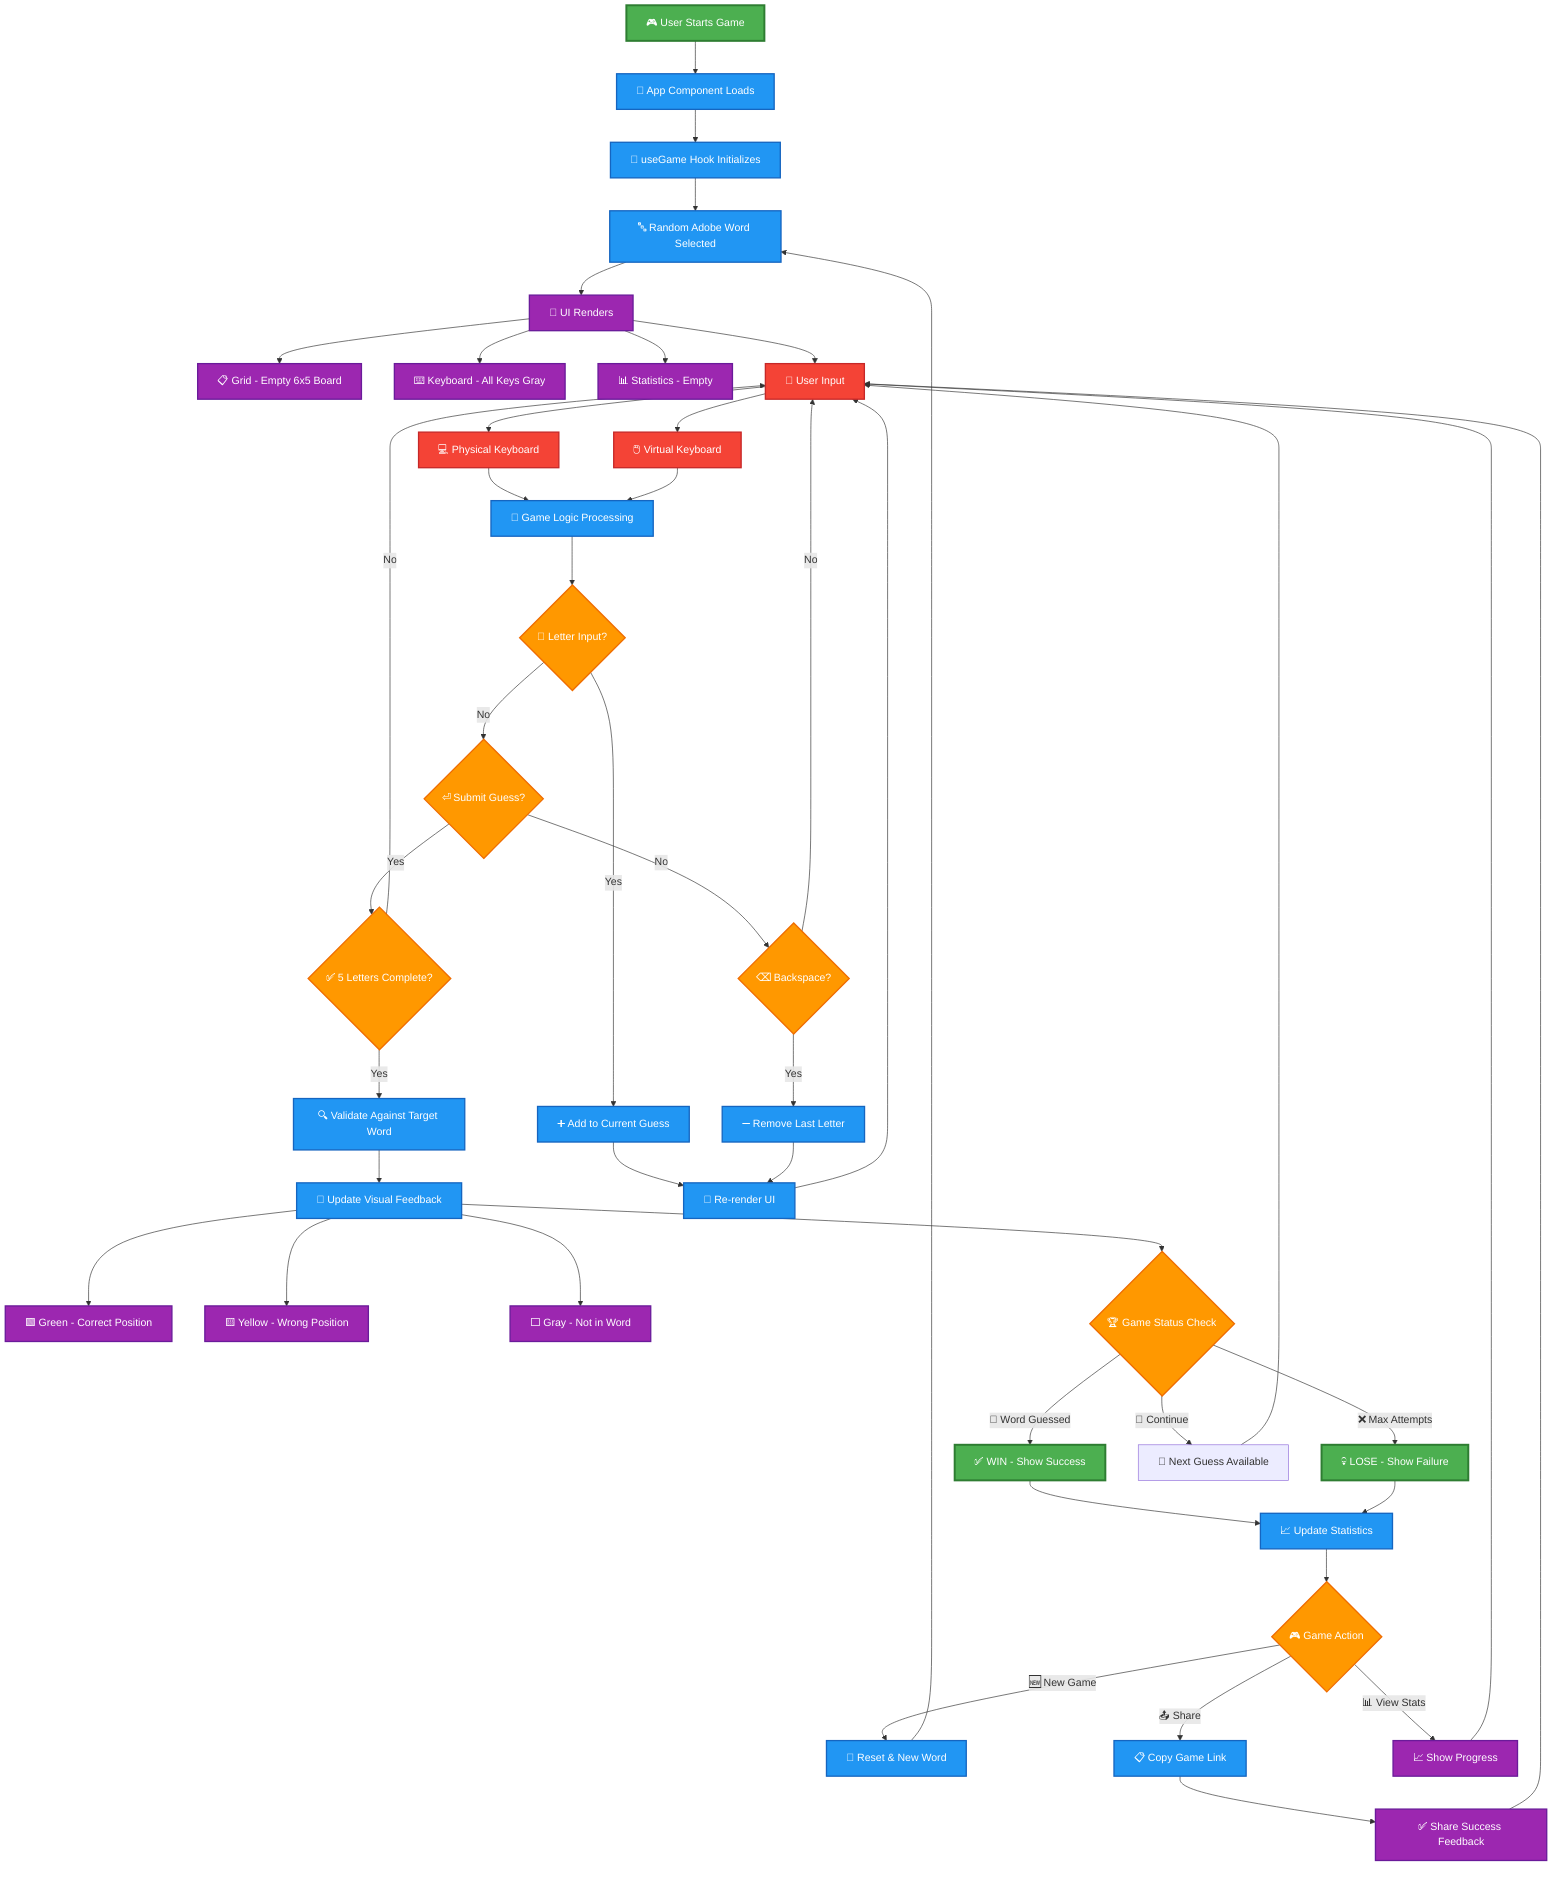 graph TD
    A[🎮 User Starts Game] --> B[📱 App Component Loads]
    B --> C[🎯 useGame Hook Initializes]
    C --> D[🔤 Random Adobe Word Selected]
    
    D --> E[🎨 UI Renders]
    E --> E1[📋 Grid - Empty 6x5 Board]
    E --> E2[⌨️ Keyboard - All Keys Gray]
    E --> E3[📊 Statistics - Empty]
    
    E --> F[👤 User Input]
    F --> F1[💻 Physical Keyboard]
    F --> F2[🖱️ Virtual Keyboard]
    
    F1 --> G[🔄 Game Logic Processing]
    F2 --> G
    
    G --> G1{📝 Letter Input?}
    G1 -->|Yes| H[➕ Add to Current Guess]
    G1 -->|No| G2{⏎ Submit Guess?}
    
    G2 -->|Yes| I{✅ 5 Letters Complete?}
    G2 -->|No| G3{⌫ Backspace?}
    
    G3 -->|Yes| J[➖ Remove Last Letter]
    G3 -->|No| F
    
    I -->|Yes| K[🔍 Validate Against Target Word]
    I -->|No| F
    
    K --> L[🎨 Update Visual Feedback]
    L --> L1[🟩 Green - Correct Position]
    L --> L2[🟨 Yellow - Wrong Position]  
    L --> L3[⬜ Gray - Not in Word]
    
    L --> M{🏆 Game Status Check}
    M -->|🎉 Word Guessed| N[✅ WIN - Show Success]
    M -->|❌ Max Attempts| O[💀 LOSE - Show Failure]
    M -->|🔄 Continue| P[🎯 Next Guess Available]
    
    N --> Q[📈 Update Statistics]
    O --> Q
    P --> F
    
    Q --> R{🎮 Game Action}
    R -->|🆕 New Game| S[🔄 Reset & New Word]
    R -->|📤 Share| T[📋 Copy Game Link]
    R -->|📊 View Stats| U[📈 Show Progress]
    
    S --> D
    T --> V[✅ Share Success Feedback]
    U --> F
    V --> F
    
    H --> W[🔄 Re-render UI]
    J --> W
    W --> F
    
    %% Styling
    classDef startEnd fill:#4caf50,stroke:#2e7d32,stroke-width:3px,color:white
    classDef process fill:#2196f3,stroke:#1565c0,stroke-width:2px,color:white
    classDef decision fill:#ff9800,stroke:#ef6c00,stroke-width:2px,color:white
    classDef ui fill:#9c27b0,stroke:#6a1b9a,stroke-width:2px,color:white
    classDef user fill:#f44336,stroke:#c62828,stroke-width:2px,color:white
    
    class A,N,O startEnd
    class B,C,D,G,H,J,K,L,Q,S,T,W process
    class G1,G2,G3,I,M,R decision
    class E,E1,E2,E3,L1,L2,L3,U,V ui
    class F,F1,F2 user